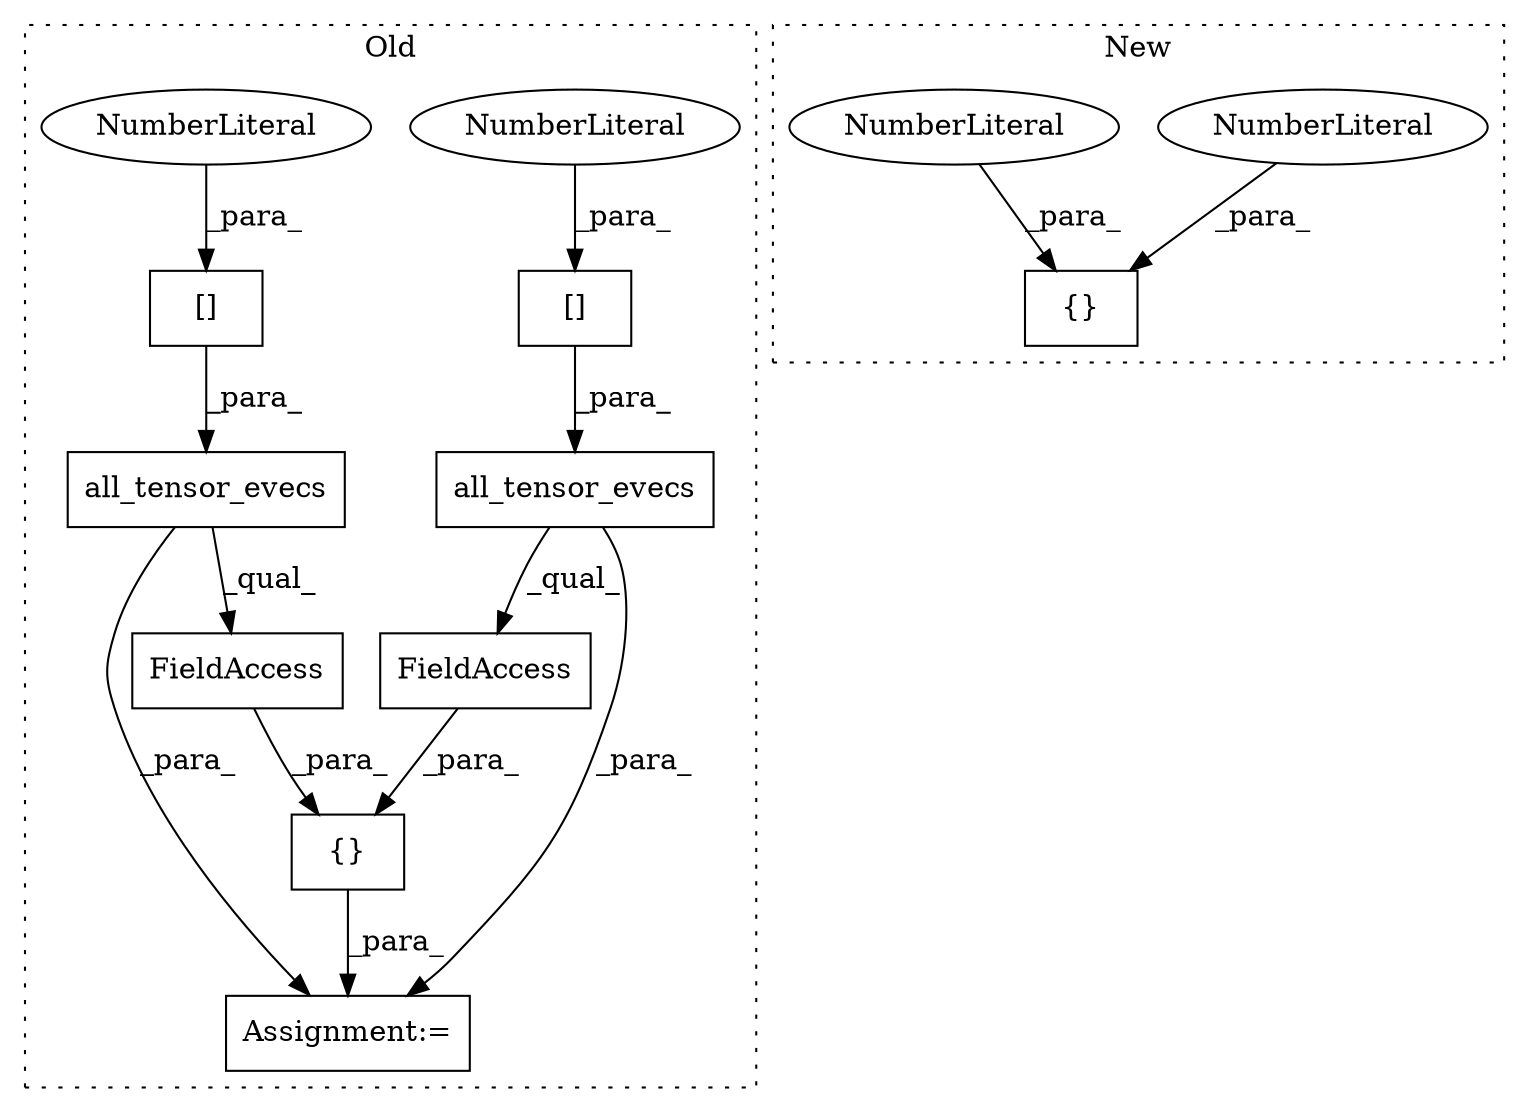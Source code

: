 digraph G {
subgraph cluster0 {
1 [label="all_tensor_evecs" a="32" s="9225,9251" l="17,1" shape="box"];
4 [label="[]" a="2" s="9242,9250" l="7,1" shape="box"];
6 [label="FieldAccess" a="22" s="9225" l="29" shape="box"];
7 [label="{}" a="4" s="9194,9254" l="1,1" shape="box"];
8 [label="NumberLiteral" a="34" s="9249" l="1" shape="ellipse"];
9 [label="FieldAccess" a="22" s="9195" l="29" shape="box"];
10 [label="all_tensor_evecs" a="32" s="9195,9221" l="17,1" shape="box"];
11 [label="[]" a="2" s="9212,9220" l="7,1" shape="box"];
12 [label="NumberLiteral" a="34" s="9219" l="1" shape="ellipse"];
13 [label="Assignment:=" a="7" s="9176" l="1" shape="box"];
label = "Old";
style="dotted";
}
subgraph cluster1 {
2 [label="{}" a="4" s="9387,9393" l="1,1" shape="box"];
3 [label="NumberLiteral" a="34" s="9391" l="2" shape="ellipse"];
5 [label="NumberLiteral" a="34" s="9388" l="2" shape="ellipse"];
label = "New";
style="dotted";
}
1 -> 13 [label="_para_"];
1 -> 6 [label="_qual_"];
3 -> 2 [label="_para_"];
4 -> 1 [label="_para_"];
5 -> 2 [label="_para_"];
6 -> 7 [label="_para_"];
7 -> 13 [label="_para_"];
8 -> 4 [label="_para_"];
9 -> 7 [label="_para_"];
10 -> 13 [label="_para_"];
10 -> 9 [label="_qual_"];
11 -> 10 [label="_para_"];
12 -> 11 [label="_para_"];
}